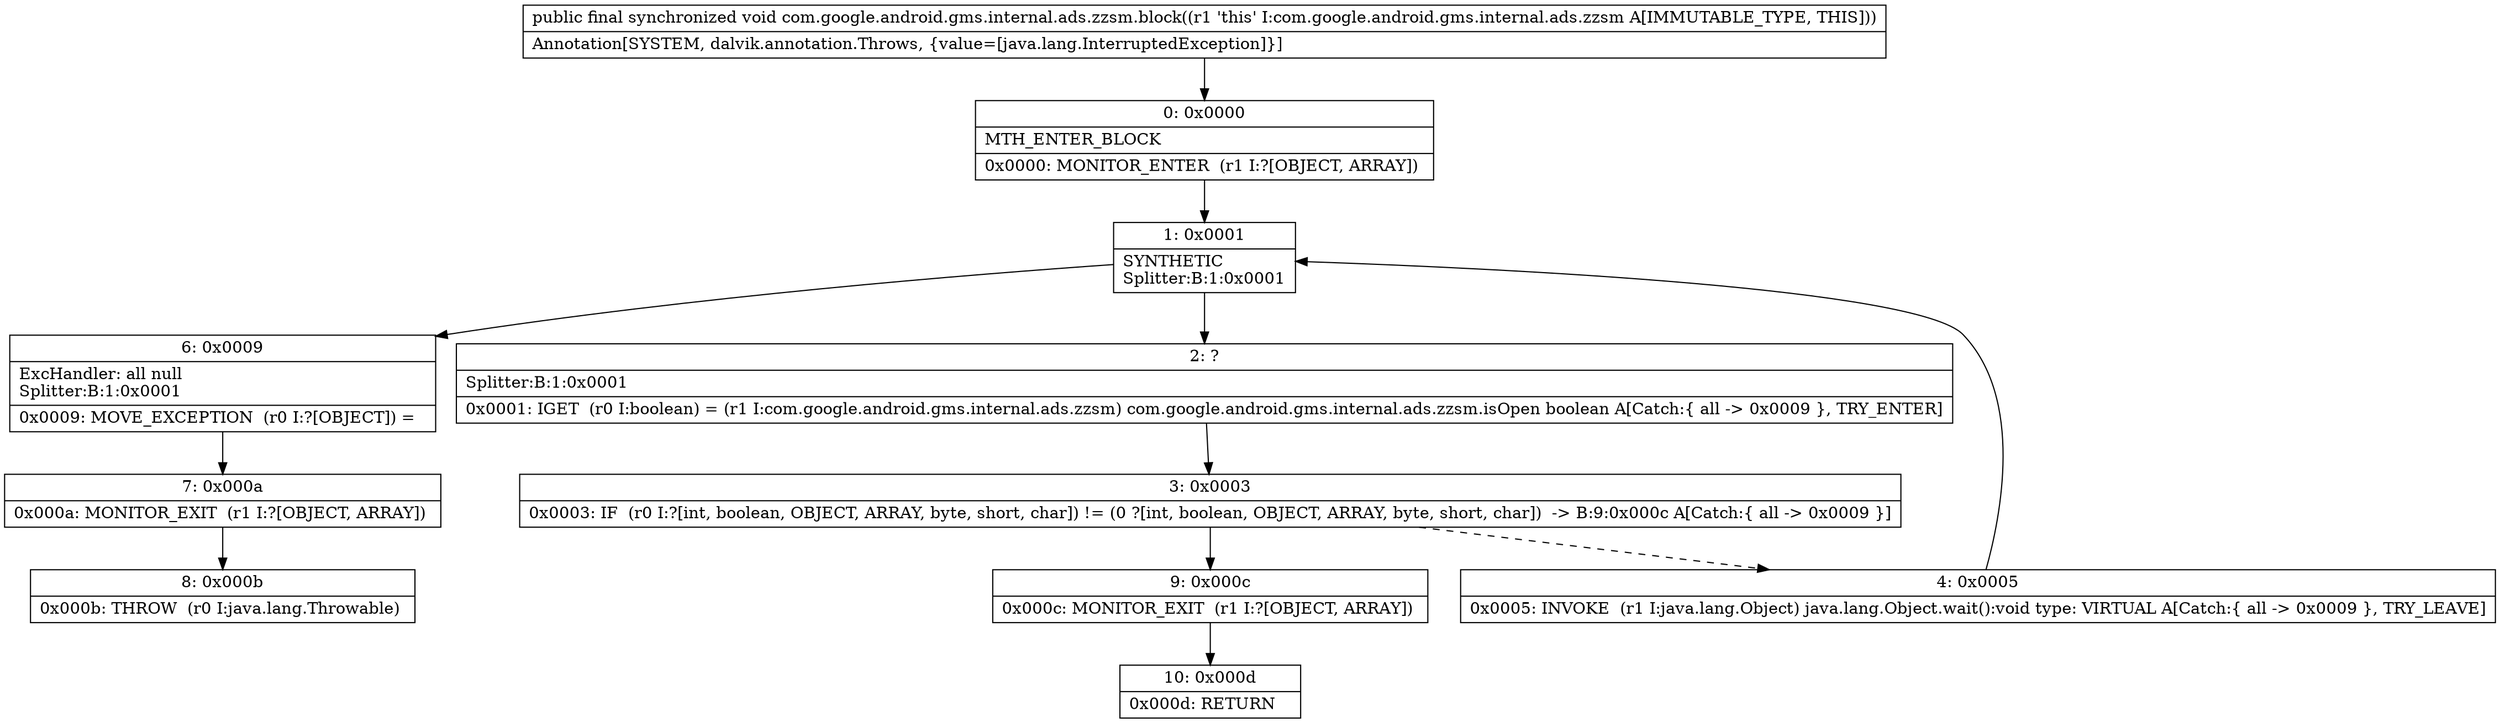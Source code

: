 digraph "CFG forcom.google.android.gms.internal.ads.zzsm.block()V" {
Node_0 [shape=record,label="{0\:\ 0x0000|MTH_ENTER_BLOCK\l|0x0000: MONITOR_ENTER  (r1 I:?[OBJECT, ARRAY]) \l}"];
Node_1 [shape=record,label="{1\:\ 0x0001|SYNTHETIC\lSplitter:B:1:0x0001\l}"];
Node_2 [shape=record,label="{2\:\ ?|Splitter:B:1:0x0001\l|0x0001: IGET  (r0 I:boolean) = (r1 I:com.google.android.gms.internal.ads.zzsm) com.google.android.gms.internal.ads.zzsm.isOpen boolean A[Catch:\{ all \-\> 0x0009 \}, TRY_ENTER]\l}"];
Node_3 [shape=record,label="{3\:\ 0x0003|0x0003: IF  (r0 I:?[int, boolean, OBJECT, ARRAY, byte, short, char]) != (0 ?[int, boolean, OBJECT, ARRAY, byte, short, char])  \-\> B:9:0x000c A[Catch:\{ all \-\> 0x0009 \}]\l}"];
Node_4 [shape=record,label="{4\:\ 0x0005|0x0005: INVOKE  (r1 I:java.lang.Object) java.lang.Object.wait():void type: VIRTUAL A[Catch:\{ all \-\> 0x0009 \}, TRY_LEAVE]\l}"];
Node_6 [shape=record,label="{6\:\ 0x0009|ExcHandler: all null\lSplitter:B:1:0x0001\l|0x0009: MOVE_EXCEPTION  (r0 I:?[OBJECT]) =  \l}"];
Node_7 [shape=record,label="{7\:\ 0x000a|0x000a: MONITOR_EXIT  (r1 I:?[OBJECT, ARRAY]) \l}"];
Node_8 [shape=record,label="{8\:\ 0x000b|0x000b: THROW  (r0 I:java.lang.Throwable) \l}"];
Node_9 [shape=record,label="{9\:\ 0x000c|0x000c: MONITOR_EXIT  (r1 I:?[OBJECT, ARRAY]) \l}"];
Node_10 [shape=record,label="{10\:\ 0x000d|0x000d: RETURN   \l}"];
MethodNode[shape=record,label="{public final synchronized void com.google.android.gms.internal.ads.zzsm.block((r1 'this' I:com.google.android.gms.internal.ads.zzsm A[IMMUTABLE_TYPE, THIS]))  | Annotation[SYSTEM, dalvik.annotation.Throws, \{value=[java.lang.InterruptedException]\}]\l}"];
MethodNode -> Node_0;
Node_0 -> Node_1;
Node_1 -> Node_2;
Node_1 -> Node_6;
Node_2 -> Node_3;
Node_3 -> Node_4[style=dashed];
Node_3 -> Node_9;
Node_4 -> Node_1;
Node_6 -> Node_7;
Node_7 -> Node_8;
Node_9 -> Node_10;
}

